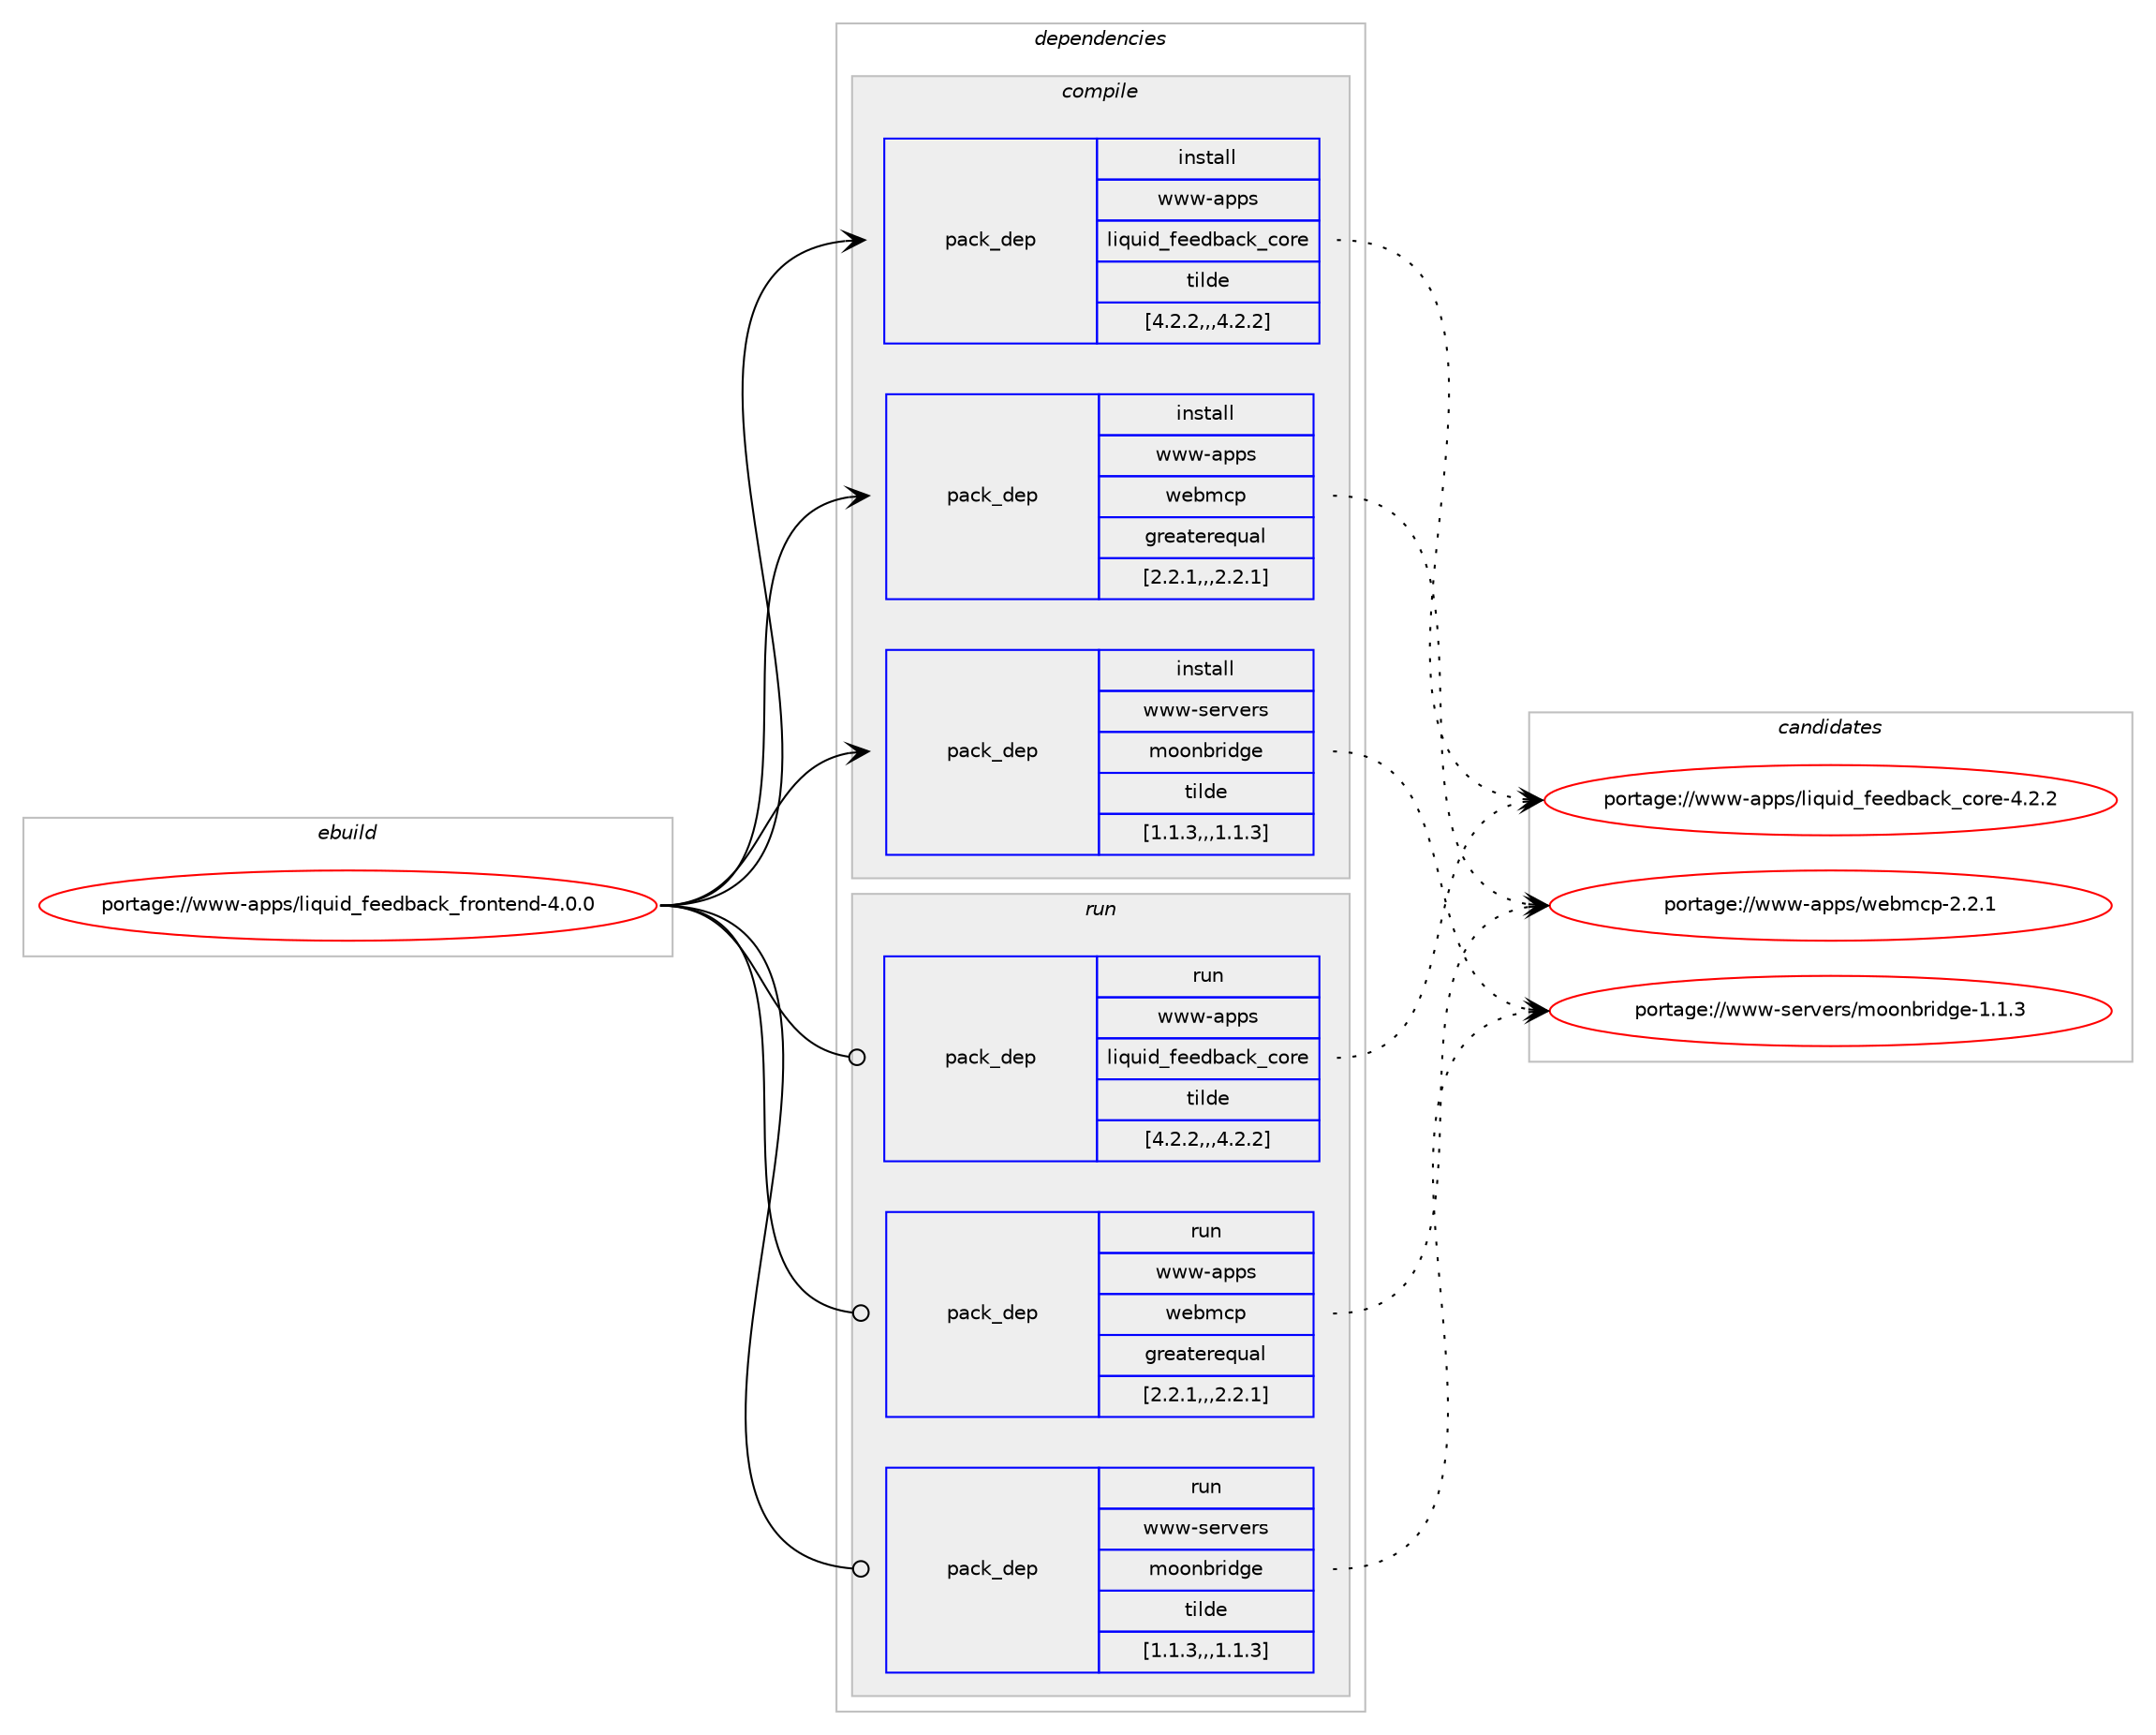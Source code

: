 digraph prolog {

# *************
# Graph options
# *************

newrank=true;
concentrate=true;
compound=true;
graph [rankdir=LR,fontname=Helvetica,fontsize=10,ranksep=1.5];#, ranksep=2.5, nodesep=0.2];
edge  [arrowhead=vee];
node  [fontname=Helvetica,fontsize=10];

# **********
# The ebuild
# **********

subgraph cluster_leftcol {
color=gray;
label=<<i>ebuild</i>>;
id [label="portage://www-apps/liquid_feedback_frontend-4.0.0", color=red, width=4, href="../www-apps/liquid_feedback_frontend-4.0.0.svg"];
}

# ****************
# The dependencies
# ****************

subgraph cluster_midcol {
color=gray;
label=<<i>dependencies</i>>;
subgraph cluster_compile {
fillcolor="#eeeeee";
style=filled;
label=<<i>compile</i>>;
subgraph pack324692 {
dependency447044 [label=<<TABLE BORDER="0" CELLBORDER="1" CELLSPACING="0" CELLPADDING="4" WIDTH="220"><TR><TD ROWSPAN="6" CELLPADDING="30">pack_dep</TD></TR><TR><TD WIDTH="110">install</TD></TR><TR><TD>www-apps</TD></TR><TR><TD>liquid_feedback_core</TD></TR><TR><TD>tilde</TD></TR><TR><TD>[4.2.2,,,4.2.2]</TD></TR></TABLE>>, shape=none, color=blue];
}
id:e -> dependency447044:w [weight=20,style="solid",arrowhead="vee"];
subgraph pack324693 {
dependency447045 [label=<<TABLE BORDER="0" CELLBORDER="1" CELLSPACING="0" CELLPADDING="4" WIDTH="220"><TR><TD ROWSPAN="6" CELLPADDING="30">pack_dep</TD></TR><TR><TD WIDTH="110">install</TD></TR><TR><TD>www-apps</TD></TR><TR><TD>webmcp</TD></TR><TR><TD>greaterequal</TD></TR><TR><TD>[2.2.1,,,2.2.1]</TD></TR></TABLE>>, shape=none, color=blue];
}
id:e -> dependency447045:w [weight=20,style="solid",arrowhead="vee"];
subgraph pack324694 {
dependency447046 [label=<<TABLE BORDER="0" CELLBORDER="1" CELLSPACING="0" CELLPADDING="4" WIDTH="220"><TR><TD ROWSPAN="6" CELLPADDING="30">pack_dep</TD></TR><TR><TD WIDTH="110">install</TD></TR><TR><TD>www-servers</TD></TR><TR><TD>moonbridge</TD></TR><TR><TD>tilde</TD></TR><TR><TD>[1.1.3,,,1.1.3]</TD></TR></TABLE>>, shape=none, color=blue];
}
id:e -> dependency447046:w [weight=20,style="solid",arrowhead="vee"];
}
subgraph cluster_compileandrun {
fillcolor="#eeeeee";
style=filled;
label=<<i>compile and run</i>>;
}
subgraph cluster_run {
fillcolor="#eeeeee";
style=filled;
label=<<i>run</i>>;
subgraph pack324695 {
dependency447047 [label=<<TABLE BORDER="0" CELLBORDER="1" CELLSPACING="0" CELLPADDING="4" WIDTH="220"><TR><TD ROWSPAN="6" CELLPADDING="30">pack_dep</TD></TR><TR><TD WIDTH="110">run</TD></TR><TR><TD>www-apps</TD></TR><TR><TD>liquid_feedback_core</TD></TR><TR><TD>tilde</TD></TR><TR><TD>[4.2.2,,,4.2.2]</TD></TR></TABLE>>, shape=none, color=blue];
}
id:e -> dependency447047:w [weight=20,style="solid",arrowhead="odot"];
subgraph pack324696 {
dependency447048 [label=<<TABLE BORDER="0" CELLBORDER="1" CELLSPACING="0" CELLPADDING="4" WIDTH="220"><TR><TD ROWSPAN="6" CELLPADDING="30">pack_dep</TD></TR><TR><TD WIDTH="110">run</TD></TR><TR><TD>www-apps</TD></TR><TR><TD>webmcp</TD></TR><TR><TD>greaterequal</TD></TR><TR><TD>[2.2.1,,,2.2.1]</TD></TR></TABLE>>, shape=none, color=blue];
}
id:e -> dependency447048:w [weight=20,style="solid",arrowhead="odot"];
subgraph pack324697 {
dependency447049 [label=<<TABLE BORDER="0" CELLBORDER="1" CELLSPACING="0" CELLPADDING="4" WIDTH="220"><TR><TD ROWSPAN="6" CELLPADDING="30">pack_dep</TD></TR><TR><TD WIDTH="110">run</TD></TR><TR><TD>www-servers</TD></TR><TR><TD>moonbridge</TD></TR><TR><TD>tilde</TD></TR><TR><TD>[1.1.3,,,1.1.3]</TD></TR></TABLE>>, shape=none, color=blue];
}
id:e -> dependency447049:w [weight=20,style="solid",arrowhead="odot"];
}
}

# **************
# The candidates
# **************

subgraph cluster_choices {
rank=same;
color=gray;
label=<<i>candidates</i>>;

subgraph choice324692 {
color=black;
nodesep=1;
choice119119119459711211211547108105113117105100951021011011009897991079599111114101455246504650 [label="portage://www-apps/liquid_feedback_core-4.2.2", color=red, width=4,href="../www-apps/liquid_feedback_core-4.2.2.svg"];
dependency447044:e -> choice119119119459711211211547108105113117105100951021011011009897991079599111114101455246504650:w [style=dotted,weight="100"];
}
subgraph choice324693 {
color=black;
nodesep=1;
choice1191191194597112112115471191019810999112455046504649 [label="portage://www-apps/webmcp-2.2.1", color=red, width=4,href="../www-apps/webmcp-2.2.1.svg"];
dependency447045:e -> choice1191191194597112112115471191019810999112455046504649:w [style=dotted,weight="100"];
}
subgraph choice324694 {
color=black;
nodesep=1;
choice119119119451151011141181011141154710911111111098114105100103101454946494651 [label="portage://www-servers/moonbridge-1.1.3", color=red, width=4,href="../www-servers/moonbridge-1.1.3.svg"];
dependency447046:e -> choice119119119451151011141181011141154710911111111098114105100103101454946494651:w [style=dotted,weight="100"];
}
subgraph choice324695 {
color=black;
nodesep=1;
choice119119119459711211211547108105113117105100951021011011009897991079599111114101455246504650 [label="portage://www-apps/liquid_feedback_core-4.2.2", color=red, width=4,href="../www-apps/liquid_feedback_core-4.2.2.svg"];
dependency447047:e -> choice119119119459711211211547108105113117105100951021011011009897991079599111114101455246504650:w [style=dotted,weight="100"];
}
subgraph choice324696 {
color=black;
nodesep=1;
choice1191191194597112112115471191019810999112455046504649 [label="portage://www-apps/webmcp-2.2.1", color=red, width=4,href="../www-apps/webmcp-2.2.1.svg"];
dependency447048:e -> choice1191191194597112112115471191019810999112455046504649:w [style=dotted,weight="100"];
}
subgraph choice324697 {
color=black;
nodesep=1;
choice119119119451151011141181011141154710911111111098114105100103101454946494651 [label="portage://www-servers/moonbridge-1.1.3", color=red, width=4,href="../www-servers/moonbridge-1.1.3.svg"];
dependency447049:e -> choice119119119451151011141181011141154710911111111098114105100103101454946494651:w [style=dotted,weight="100"];
}
}

}

